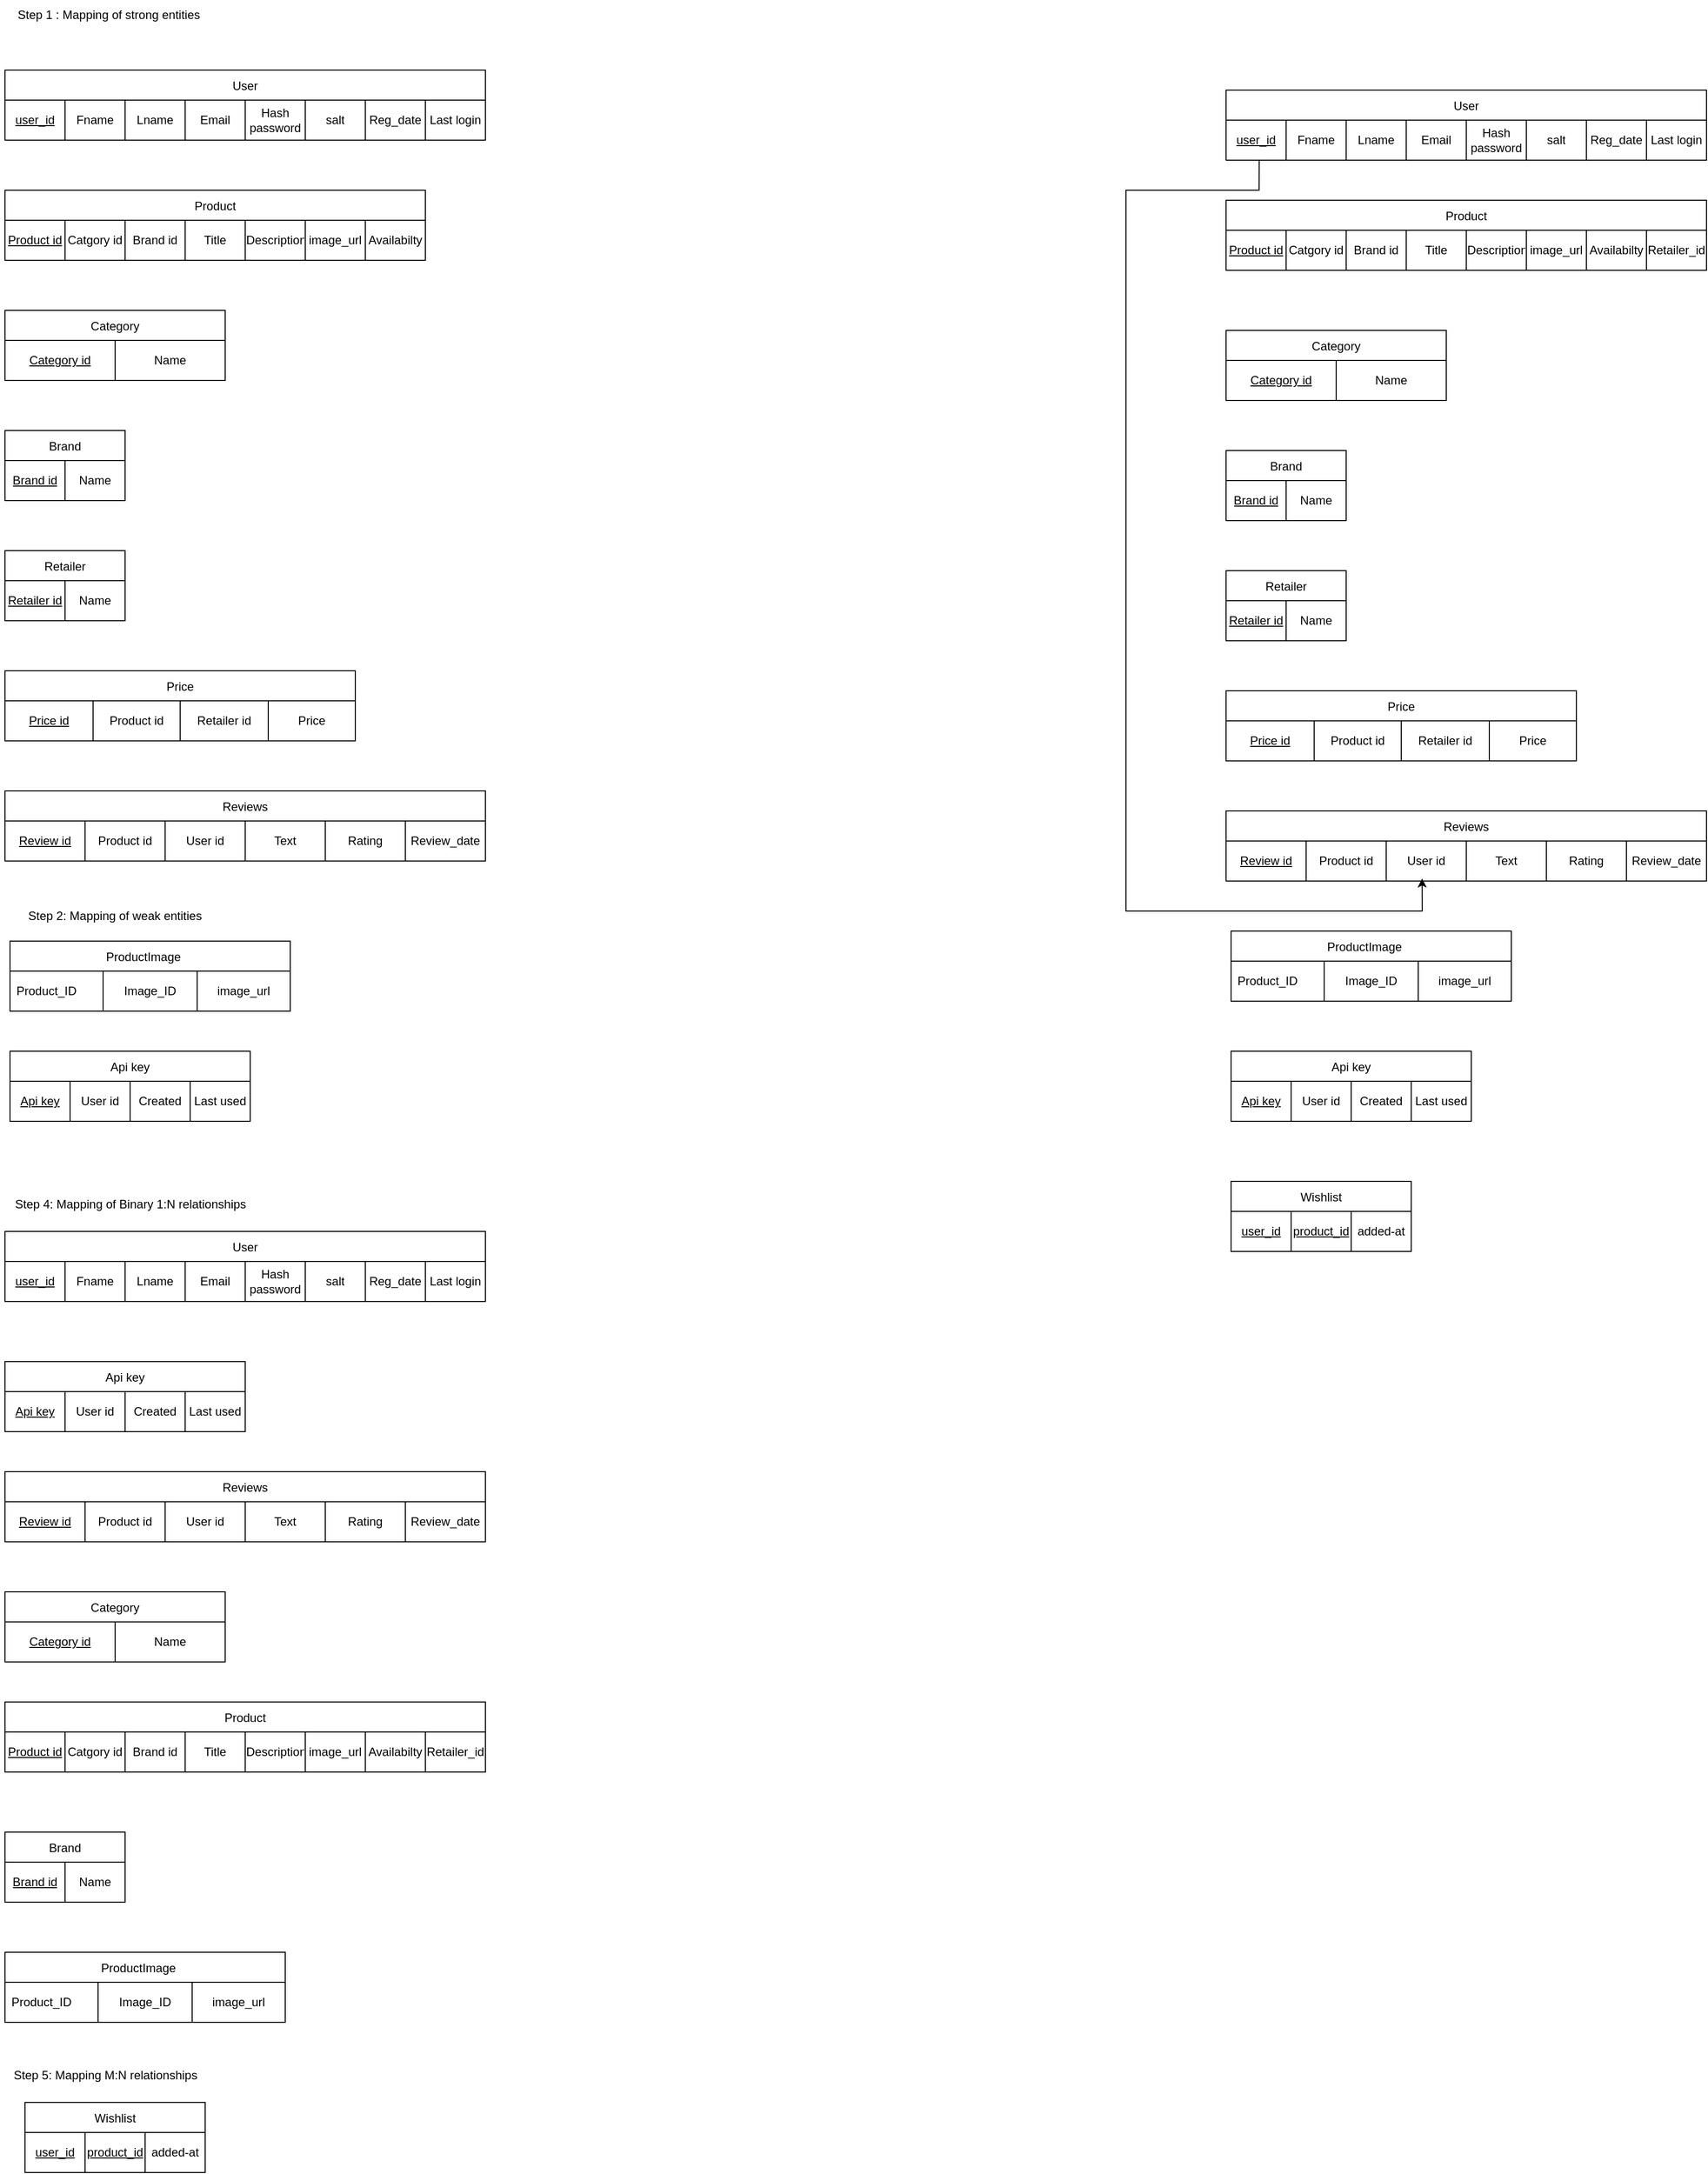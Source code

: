 <mxfile version="26.2.14">
  <diagram name="Page-1" id="RE8NJFOCuirWkbbDJSzu">
    <mxGraphModel dx="1873" dy="752" grid="1" gridSize="10" guides="1" tooltips="1" connect="1" arrows="1" fold="1" page="1" pageScale="1" pageWidth="2336" pageHeight="1654" math="0" shadow="0">
      <root>
        <mxCell id="0" />
        <mxCell id="1" parent="0" />
        <mxCell id="NWggXl5GlmMir1fCupzL-8" value="User" style="shape=table;startSize=30;container=1;collapsible=0;childLayout=tableLayout;" vertex="1" parent="1">
          <mxGeometry x="40" y="80" width="480" height="70" as="geometry" />
        </mxCell>
        <mxCell id="NWggXl5GlmMir1fCupzL-9" value="" style="shape=tableRow;horizontal=0;startSize=0;swimlaneHead=0;swimlaneBody=0;strokeColor=inherit;top=0;left=0;bottom=0;right=0;collapsible=0;dropTarget=0;fillColor=none;points=[[0,0.5],[1,0.5]];portConstraint=eastwest;" vertex="1" parent="NWggXl5GlmMir1fCupzL-8">
          <mxGeometry y="30" width="480" height="40" as="geometry" />
        </mxCell>
        <mxCell id="NWggXl5GlmMir1fCupzL-10" value="&lt;u&gt;user_id&lt;/u&gt;" style="shape=partialRectangle;html=1;whiteSpace=wrap;connectable=0;strokeColor=inherit;overflow=hidden;fillColor=none;top=0;left=0;bottom=0;right=0;pointerEvents=1;" vertex="1" parent="NWggXl5GlmMir1fCupzL-9">
          <mxGeometry width="60" height="40" as="geometry">
            <mxRectangle width="60" height="40" as="alternateBounds" />
          </mxGeometry>
        </mxCell>
        <mxCell id="NWggXl5GlmMir1fCupzL-11" value="Fname" style="shape=partialRectangle;html=1;whiteSpace=wrap;connectable=0;strokeColor=inherit;overflow=hidden;fillColor=none;top=0;left=0;bottom=0;right=0;pointerEvents=1;" vertex="1" parent="NWggXl5GlmMir1fCupzL-9">
          <mxGeometry x="60" width="60" height="40" as="geometry">
            <mxRectangle width="60" height="40" as="alternateBounds" />
          </mxGeometry>
        </mxCell>
        <mxCell id="NWggXl5GlmMir1fCupzL-12" value="Lname" style="shape=partialRectangle;html=1;whiteSpace=wrap;connectable=0;strokeColor=inherit;overflow=hidden;fillColor=none;top=0;left=0;bottom=0;right=0;pointerEvents=1;" vertex="1" parent="NWggXl5GlmMir1fCupzL-9">
          <mxGeometry x="120" width="60" height="40" as="geometry">
            <mxRectangle width="60" height="40" as="alternateBounds" />
          </mxGeometry>
        </mxCell>
        <mxCell id="NWggXl5GlmMir1fCupzL-13" value="Email" style="shape=partialRectangle;html=1;whiteSpace=wrap;connectable=0;strokeColor=inherit;overflow=hidden;fillColor=none;top=0;left=0;bottom=0;right=0;pointerEvents=1;" vertex="1" parent="NWggXl5GlmMir1fCupzL-9">
          <mxGeometry x="180" width="60" height="40" as="geometry">
            <mxRectangle width="60" height="40" as="alternateBounds" />
          </mxGeometry>
        </mxCell>
        <mxCell id="NWggXl5GlmMir1fCupzL-14" value="Hash password" style="shape=partialRectangle;html=1;whiteSpace=wrap;connectable=0;strokeColor=inherit;overflow=hidden;fillColor=none;top=0;left=0;bottom=0;right=0;pointerEvents=1;" vertex="1" parent="NWggXl5GlmMir1fCupzL-9">
          <mxGeometry x="240" width="60" height="40" as="geometry">
            <mxRectangle width="60" height="40" as="alternateBounds" />
          </mxGeometry>
        </mxCell>
        <mxCell id="NWggXl5GlmMir1fCupzL-20" value="salt" style="shape=partialRectangle;html=1;whiteSpace=wrap;connectable=0;strokeColor=inherit;overflow=hidden;fillColor=none;top=0;left=0;bottom=0;right=0;pointerEvents=1;" vertex="1" parent="NWggXl5GlmMir1fCupzL-9">
          <mxGeometry x="300" width="60" height="40" as="geometry">
            <mxRectangle width="60" height="40" as="alternateBounds" />
          </mxGeometry>
        </mxCell>
        <mxCell id="NWggXl5GlmMir1fCupzL-21" value="Reg_date" style="shape=partialRectangle;html=1;whiteSpace=wrap;connectable=0;strokeColor=inherit;overflow=hidden;fillColor=none;top=0;left=0;bottom=0;right=0;pointerEvents=1;" vertex="1" parent="NWggXl5GlmMir1fCupzL-9">
          <mxGeometry x="360" width="60" height="40" as="geometry">
            <mxRectangle width="60" height="40" as="alternateBounds" />
          </mxGeometry>
        </mxCell>
        <mxCell id="NWggXl5GlmMir1fCupzL-22" value="Last login" style="shape=partialRectangle;html=1;whiteSpace=wrap;connectable=0;strokeColor=inherit;overflow=hidden;fillColor=none;top=0;left=0;bottom=0;right=0;pointerEvents=1;" vertex="1" parent="NWggXl5GlmMir1fCupzL-9">
          <mxGeometry x="420" width="60" height="40" as="geometry">
            <mxRectangle width="60" height="40" as="alternateBounds" />
          </mxGeometry>
        </mxCell>
        <mxCell id="NWggXl5GlmMir1fCupzL-18" value="Step 1 : Mapping of strong entities&amp;nbsp;" style="text;html=1;align=center;verticalAlign=middle;resizable=0;points=[];autosize=1;strokeColor=none;fillColor=none;" vertex="1" parent="1">
          <mxGeometry x="40" y="10" width="210" height="30" as="geometry" />
        </mxCell>
        <mxCell id="NWggXl5GlmMir1fCupzL-23" value="Product" style="shape=table;startSize=30;container=1;collapsible=0;childLayout=tableLayout;" vertex="1" parent="1">
          <mxGeometry x="40" y="200" width="420" height="70" as="geometry" />
        </mxCell>
        <mxCell id="NWggXl5GlmMir1fCupzL-24" value="" style="shape=tableRow;horizontal=0;startSize=0;swimlaneHead=0;swimlaneBody=0;strokeColor=inherit;top=0;left=0;bottom=0;right=0;collapsible=0;dropTarget=0;fillColor=none;points=[[0,0.5],[1,0.5]];portConstraint=eastwest;" vertex="1" parent="NWggXl5GlmMir1fCupzL-23">
          <mxGeometry y="30" width="420" height="40" as="geometry" />
        </mxCell>
        <mxCell id="NWggXl5GlmMir1fCupzL-25" value="&lt;u&gt;Product id&lt;/u&gt;" style="shape=partialRectangle;html=1;whiteSpace=wrap;connectable=0;strokeColor=inherit;overflow=hidden;fillColor=none;top=0;left=0;bottom=0;right=0;pointerEvents=1;" vertex="1" parent="NWggXl5GlmMir1fCupzL-24">
          <mxGeometry width="60" height="40" as="geometry">
            <mxRectangle width="60" height="40" as="alternateBounds" />
          </mxGeometry>
        </mxCell>
        <mxCell id="NWggXl5GlmMir1fCupzL-26" value="Catgory id" style="shape=partialRectangle;html=1;whiteSpace=wrap;connectable=0;strokeColor=inherit;overflow=hidden;fillColor=none;top=0;left=0;bottom=0;right=0;pointerEvents=1;" vertex="1" parent="NWggXl5GlmMir1fCupzL-24">
          <mxGeometry x="60" width="60" height="40" as="geometry">
            <mxRectangle width="60" height="40" as="alternateBounds" />
          </mxGeometry>
        </mxCell>
        <mxCell id="NWggXl5GlmMir1fCupzL-27" value="Brand id" style="shape=partialRectangle;html=1;whiteSpace=wrap;connectable=0;strokeColor=inherit;overflow=hidden;fillColor=none;top=0;left=0;bottom=0;right=0;pointerEvents=1;" vertex="1" parent="NWggXl5GlmMir1fCupzL-24">
          <mxGeometry x="120" width="60" height="40" as="geometry">
            <mxRectangle width="60" height="40" as="alternateBounds" />
          </mxGeometry>
        </mxCell>
        <mxCell id="NWggXl5GlmMir1fCupzL-28" value="Title" style="shape=partialRectangle;html=1;whiteSpace=wrap;connectable=0;strokeColor=inherit;overflow=hidden;fillColor=none;top=0;left=0;bottom=0;right=0;pointerEvents=1;" vertex="1" parent="NWggXl5GlmMir1fCupzL-24">
          <mxGeometry x="180" width="60" height="40" as="geometry">
            <mxRectangle width="60" height="40" as="alternateBounds" />
          </mxGeometry>
        </mxCell>
        <mxCell id="NWggXl5GlmMir1fCupzL-29" value="Description" style="shape=partialRectangle;html=1;whiteSpace=wrap;connectable=0;strokeColor=inherit;overflow=hidden;fillColor=none;top=0;left=0;bottom=0;right=0;pointerEvents=1;" vertex="1" parent="NWggXl5GlmMir1fCupzL-24">
          <mxGeometry x="240" width="60" height="40" as="geometry">
            <mxRectangle width="60" height="40" as="alternateBounds" />
          </mxGeometry>
        </mxCell>
        <mxCell id="NWggXl5GlmMir1fCupzL-30" value="image_url" style="shape=partialRectangle;html=1;whiteSpace=wrap;connectable=0;strokeColor=inherit;overflow=hidden;fillColor=none;top=0;left=0;bottom=0;right=0;pointerEvents=1;" vertex="1" parent="NWggXl5GlmMir1fCupzL-24">
          <mxGeometry x="300" width="60" height="40" as="geometry">
            <mxRectangle width="60" height="40" as="alternateBounds" />
          </mxGeometry>
        </mxCell>
        <mxCell id="NWggXl5GlmMir1fCupzL-31" value="Availabilty" style="shape=partialRectangle;html=1;whiteSpace=wrap;connectable=0;strokeColor=inherit;overflow=hidden;fillColor=none;top=0;left=0;bottom=0;right=0;pointerEvents=1;" vertex="1" parent="NWggXl5GlmMir1fCupzL-24">
          <mxGeometry x="360" width="60" height="40" as="geometry">
            <mxRectangle width="60" height="40" as="alternateBounds" />
          </mxGeometry>
        </mxCell>
        <mxCell id="NWggXl5GlmMir1fCupzL-32" value="Category" style="shape=table;startSize=30;container=1;collapsible=0;childLayout=tableLayout;" vertex="1" parent="1">
          <mxGeometry x="40" y="320" width="220" height="70" as="geometry" />
        </mxCell>
        <mxCell id="NWggXl5GlmMir1fCupzL-33" value="" style="shape=tableRow;horizontal=0;startSize=0;swimlaneHead=0;swimlaneBody=0;strokeColor=inherit;top=0;left=0;bottom=0;right=0;collapsible=0;dropTarget=0;fillColor=none;points=[[0,0.5],[1,0.5]];portConstraint=eastwest;" vertex="1" parent="NWggXl5GlmMir1fCupzL-32">
          <mxGeometry y="30" width="220" height="40" as="geometry" />
        </mxCell>
        <mxCell id="NWggXl5GlmMir1fCupzL-34" value="&lt;u&gt;Category id&lt;/u&gt;" style="shape=partialRectangle;html=1;whiteSpace=wrap;connectable=0;strokeColor=inherit;overflow=hidden;fillColor=none;top=0;left=0;bottom=0;right=0;pointerEvents=1;" vertex="1" parent="NWggXl5GlmMir1fCupzL-33">
          <mxGeometry width="110" height="40" as="geometry">
            <mxRectangle width="110" height="40" as="alternateBounds" />
          </mxGeometry>
        </mxCell>
        <mxCell id="NWggXl5GlmMir1fCupzL-35" value="Name" style="shape=partialRectangle;html=1;whiteSpace=wrap;connectable=0;strokeColor=inherit;overflow=hidden;fillColor=none;top=0;left=0;bottom=0;right=0;pointerEvents=1;" vertex="1" parent="NWggXl5GlmMir1fCupzL-33">
          <mxGeometry x="110" width="110" height="40" as="geometry">
            <mxRectangle width="110" height="40" as="alternateBounds" />
          </mxGeometry>
        </mxCell>
        <mxCell id="NWggXl5GlmMir1fCupzL-36" value="Brand" style="shape=table;startSize=30;container=1;collapsible=0;childLayout=tableLayout;" vertex="1" parent="1">
          <mxGeometry x="40" y="440" width="120" height="70" as="geometry" />
        </mxCell>
        <mxCell id="NWggXl5GlmMir1fCupzL-37" value="" style="shape=tableRow;horizontal=0;startSize=0;swimlaneHead=0;swimlaneBody=0;strokeColor=inherit;top=0;left=0;bottom=0;right=0;collapsible=0;dropTarget=0;fillColor=none;points=[[0,0.5],[1,0.5]];portConstraint=eastwest;" vertex="1" parent="NWggXl5GlmMir1fCupzL-36">
          <mxGeometry y="30" width="120" height="40" as="geometry" />
        </mxCell>
        <mxCell id="NWggXl5GlmMir1fCupzL-38" value="&lt;u&gt;Brand id&lt;/u&gt;" style="shape=partialRectangle;html=1;whiteSpace=wrap;connectable=0;strokeColor=inherit;overflow=hidden;fillColor=none;top=0;left=0;bottom=0;right=0;pointerEvents=1;" vertex="1" parent="NWggXl5GlmMir1fCupzL-37">
          <mxGeometry width="60" height="40" as="geometry">
            <mxRectangle width="60" height="40" as="alternateBounds" />
          </mxGeometry>
        </mxCell>
        <mxCell id="NWggXl5GlmMir1fCupzL-39" value="Name" style="shape=partialRectangle;html=1;whiteSpace=wrap;connectable=0;strokeColor=inherit;overflow=hidden;fillColor=none;top=0;left=0;bottom=0;right=0;pointerEvents=1;" vertex="1" parent="NWggXl5GlmMir1fCupzL-37">
          <mxGeometry x="60" width="60" height="40" as="geometry">
            <mxRectangle width="60" height="40" as="alternateBounds" />
          </mxGeometry>
        </mxCell>
        <mxCell id="NWggXl5GlmMir1fCupzL-40" value="Retailer" style="shape=table;startSize=30;container=1;collapsible=0;childLayout=tableLayout;" vertex="1" parent="1">
          <mxGeometry x="40" y="560" width="120" height="70" as="geometry" />
        </mxCell>
        <mxCell id="NWggXl5GlmMir1fCupzL-41" value="" style="shape=tableRow;horizontal=0;startSize=0;swimlaneHead=0;swimlaneBody=0;strokeColor=inherit;top=0;left=0;bottom=0;right=0;collapsible=0;dropTarget=0;fillColor=none;points=[[0,0.5],[1,0.5]];portConstraint=eastwest;" vertex="1" parent="NWggXl5GlmMir1fCupzL-40">
          <mxGeometry y="30" width="120" height="40" as="geometry" />
        </mxCell>
        <mxCell id="NWggXl5GlmMir1fCupzL-42" value="&lt;u&gt;Retailer id&lt;/u&gt;" style="shape=partialRectangle;html=1;whiteSpace=wrap;connectable=0;strokeColor=inherit;overflow=hidden;fillColor=none;top=0;left=0;bottom=0;right=0;pointerEvents=1;" vertex="1" parent="NWggXl5GlmMir1fCupzL-41">
          <mxGeometry width="60" height="40" as="geometry">
            <mxRectangle width="60" height="40" as="alternateBounds" />
          </mxGeometry>
        </mxCell>
        <mxCell id="NWggXl5GlmMir1fCupzL-43" value="Name" style="shape=partialRectangle;html=1;whiteSpace=wrap;connectable=0;strokeColor=inherit;overflow=hidden;fillColor=none;top=0;left=0;bottom=0;right=0;pointerEvents=1;" vertex="1" parent="NWggXl5GlmMir1fCupzL-41">
          <mxGeometry x="60" width="60" height="40" as="geometry">
            <mxRectangle width="60" height="40" as="alternateBounds" />
          </mxGeometry>
        </mxCell>
        <mxCell id="NWggXl5GlmMir1fCupzL-44" value="Price" style="shape=table;startSize=30;container=1;collapsible=0;childLayout=tableLayout;" vertex="1" parent="1">
          <mxGeometry x="40" y="680" width="350" height="70" as="geometry" />
        </mxCell>
        <mxCell id="NWggXl5GlmMir1fCupzL-45" value="" style="shape=tableRow;horizontal=0;startSize=0;swimlaneHead=0;swimlaneBody=0;strokeColor=inherit;top=0;left=0;bottom=0;right=0;collapsible=0;dropTarget=0;fillColor=none;points=[[0,0.5],[1,0.5]];portConstraint=eastwest;" vertex="1" parent="NWggXl5GlmMir1fCupzL-44">
          <mxGeometry y="30" width="350" height="40" as="geometry" />
        </mxCell>
        <mxCell id="NWggXl5GlmMir1fCupzL-46" value="&lt;u&gt;Price id&lt;/u&gt;" style="shape=partialRectangle;html=1;whiteSpace=wrap;connectable=0;strokeColor=inherit;overflow=hidden;fillColor=none;top=0;left=0;bottom=0;right=0;pointerEvents=1;" vertex="1" parent="NWggXl5GlmMir1fCupzL-45">
          <mxGeometry width="88" height="40" as="geometry">
            <mxRectangle width="88" height="40" as="alternateBounds" />
          </mxGeometry>
        </mxCell>
        <mxCell id="NWggXl5GlmMir1fCupzL-47" value="Product id" style="shape=partialRectangle;html=1;whiteSpace=wrap;connectable=0;strokeColor=inherit;overflow=hidden;fillColor=none;top=0;left=0;bottom=0;right=0;pointerEvents=1;" vertex="1" parent="NWggXl5GlmMir1fCupzL-45">
          <mxGeometry x="88" width="87" height="40" as="geometry">
            <mxRectangle width="87" height="40" as="alternateBounds" />
          </mxGeometry>
        </mxCell>
        <mxCell id="NWggXl5GlmMir1fCupzL-48" value="Retailer id" style="shape=partialRectangle;html=1;whiteSpace=wrap;connectable=0;strokeColor=inherit;overflow=hidden;fillColor=none;top=0;left=0;bottom=0;right=0;pointerEvents=1;" vertex="1" parent="NWggXl5GlmMir1fCupzL-45">
          <mxGeometry x="175" width="88" height="40" as="geometry">
            <mxRectangle width="88" height="40" as="alternateBounds" />
          </mxGeometry>
        </mxCell>
        <mxCell id="NWggXl5GlmMir1fCupzL-49" value="Price" style="shape=partialRectangle;html=1;whiteSpace=wrap;connectable=0;strokeColor=inherit;overflow=hidden;fillColor=none;top=0;left=0;bottom=0;right=0;pointerEvents=1;" vertex="1" parent="NWggXl5GlmMir1fCupzL-45">
          <mxGeometry x="263" width="87" height="40" as="geometry">
            <mxRectangle width="87" height="40" as="alternateBounds" />
          </mxGeometry>
        </mxCell>
        <mxCell id="NWggXl5GlmMir1fCupzL-50" value="Reviews" style="shape=table;startSize=30;container=1;collapsible=0;childLayout=tableLayout;" vertex="1" parent="1">
          <mxGeometry x="40" y="800" width="480" height="70" as="geometry" />
        </mxCell>
        <mxCell id="NWggXl5GlmMir1fCupzL-51" value="" style="shape=tableRow;horizontal=0;startSize=0;swimlaneHead=0;swimlaneBody=0;strokeColor=inherit;top=0;left=0;bottom=0;right=0;collapsible=0;dropTarget=0;fillColor=none;points=[[0,0.5],[1,0.5]];portConstraint=eastwest;" vertex="1" parent="NWggXl5GlmMir1fCupzL-50">
          <mxGeometry y="30" width="480" height="40" as="geometry" />
        </mxCell>
        <mxCell id="NWggXl5GlmMir1fCupzL-52" value="&lt;u&gt;Review id&lt;/u&gt;" style="shape=partialRectangle;html=1;whiteSpace=wrap;connectable=0;strokeColor=inherit;overflow=hidden;fillColor=none;top=0;left=0;bottom=0;right=0;pointerEvents=1;" vertex="1" parent="NWggXl5GlmMir1fCupzL-51">
          <mxGeometry width="80" height="40" as="geometry">
            <mxRectangle width="80" height="40" as="alternateBounds" />
          </mxGeometry>
        </mxCell>
        <mxCell id="NWggXl5GlmMir1fCupzL-53" value="Product id" style="shape=partialRectangle;html=1;whiteSpace=wrap;connectable=0;strokeColor=inherit;overflow=hidden;fillColor=none;top=0;left=0;bottom=0;right=0;pointerEvents=1;" vertex="1" parent="NWggXl5GlmMir1fCupzL-51">
          <mxGeometry x="80" width="80" height="40" as="geometry">
            <mxRectangle width="80" height="40" as="alternateBounds" />
          </mxGeometry>
        </mxCell>
        <mxCell id="NWggXl5GlmMir1fCupzL-54" value="User id" style="shape=partialRectangle;html=1;whiteSpace=wrap;connectable=0;strokeColor=inherit;overflow=hidden;fillColor=none;top=0;left=0;bottom=0;right=0;pointerEvents=1;" vertex="1" parent="NWggXl5GlmMir1fCupzL-51">
          <mxGeometry x="160" width="80" height="40" as="geometry">
            <mxRectangle width="80" height="40" as="alternateBounds" />
          </mxGeometry>
        </mxCell>
        <mxCell id="NWggXl5GlmMir1fCupzL-55" value="Text" style="shape=partialRectangle;html=1;whiteSpace=wrap;connectable=0;strokeColor=inherit;overflow=hidden;fillColor=none;top=0;left=0;bottom=0;right=0;pointerEvents=1;" vertex="1" parent="NWggXl5GlmMir1fCupzL-51">
          <mxGeometry x="240" width="80" height="40" as="geometry">
            <mxRectangle width="80" height="40" as="alternateBounds" />
          </mxGeometry>
        </mxCell>
        <mxCell id="NWggXl5GlmMir1fCupzL-56" value="Rating" style="shape=partialRectangle;html=1;whiteSpace=wrap;connectable=0;strokeColor=inherit;overflow=hidden;fillColor=none;top=0;left=0;bottom=0;right=0;pointerEvents=1;" vertex="1" parent="NWggXl5GlmMir1fCupzL-51">
          <mxGeometry x="320" width="80" height="40" as="geometry">
            <mxRectangle width="80" height="40" as="alternateBounds" />
          </mxGeometry>
        </mxCell>
        <mxCell id="NWggXl5GlmMir1fCupzL-57" value="Review_date" style="shape=partialRectangle;html=1;whiteSpace=wrap;connectable=0;strokeColor=inherit;overflow=hidden;fillColor=none;top=0;left=0;bottom=0;right=0;pointerEvents=1;" vertex="1" parent="NWggXl5GlmMir1fCupzL-51">
          <mxGeometry x="400" width="80" height="40" as="geometry">
            <mxRectangle width="80" height="40" as="alternateBounds" />
          </mxGeometry>
        </mxCell>
        <mxCell id="NWggXl5GlmMir1fCupzL-58" value="Step 2: Mapping of weak entities" style="text;html=1;align=center;verticalAlign=middle;whiteSpace=wrap;rounded=0;" vertex="1" parent="1">
          <mxGeometry x="40" y="910" width="220" height="30" as="geometry" />
        </mxCell>
        <mxCell id="NWggXl5GlmMir1fCupzL-59" value="Api key" style="shape=table;startSize=30;container=1;collapsible=0;childLayout=tableLayout;" vertex="1" parent="1">
          <mxGeometry x="45" y="1060" width="240" height="70" as="geometry" />
        </mxCell>
        <mxCell id="NWggXl5GlmMir1fCupzL-60" value="" style="shape=tableRow;horizontal=0;startSize=0;swimlaneHead=0;swimlaneBody=0;strokeColor=inherit;top=0;left=0;bottom=0;right=0;collapsible=0;dropTarget=0;fillColor=none;points=[[0,0.5],[1,0.5]];portConstraint=eastwest;" vertex="1" parent="NWggXl5GlmMir1fCupzL-59">
          <mxGeometry y="30" width="240" height="40" as="geometry" />
        </mxCell>
        <mxCell id="NWggXl5GlmMir1fCupzL-61" value="&lt;u&gt;Api key&lt;/u&gt;" style="shape=partialRectangle;html=1;whiteSpace=wrap;connectable=0;strokeColor=inherit;overflow=hidden;fillColor=none;top=0;left=0;bottom=0;right=0;pointerEvents=1;" vertex="1" parent="NWggXl5GlmMir1fCupzL-60">
          <mxGeometry width="60" height="40" as="geometry">
            <mxRectangle width="60" height="40" as="alternateBounds" />
          </mxGeometry>
        </mxCell>
        <mxCell id="NWggXl5GlmMir1fCupzL-62" value="User id" style="shape=partialRectangle;html=1;whiteSpace=wrap;connectable=0;strokeColor=inherit;overflow=hidden;fillColor=none;top=0;left=0;bottom=0;right=0;pointerEvents=1;" vertex="1" parent="NWggXl5GlmMir1fCupzL-60">
          <mxGeometry x="60" width="60" height="40" as="geometry">
            <mxRectangle width="60" height="40" as="alternateBounds" />
          </mxGeometry>
        </mxCell>
        <mxCell id="NWggXl5GlmMir1fCupzL-63" value="Created" style="shape=partialRectangle;html=1;whiteSpace=wrap;connectable=0;strokeColor=inherit;overflow=hidden;fillColor=none;top=0;left=0;bottom=0;right=0;pointerEvents=1;" vertex="1" parent="NWggXl5GlmMir1fCupzL-60">
          <mxGeometry x="120" width="60" height="40" as="geometry">
            <mxRectangle width="60" height="40" as="alternateBounds" />
          </mxGeometry>
        </mxCell>
        <mxCell id="NWggXl5GlmMir1fCupzL-64" value="Last used" style="shape=partialRectangle;html=1;whiteSpace=wrap;connectable=0;strokeColor=inherit;overflow=hidden;fillColor=none;top=0;left=0;bottom=0;right=0;pointerEvents=1;" vertex="1" parent="NWggXl5GlmMir1fCupzL-60">
          <mxGeometry x="180" width="60" height="40" as="geometry">
            <mxRectangle width="60" height="40" as="alternateBounds" />
          </mxGeometry>
        </mxCell>
        <mxCell id="NWggXl5GlmMir1fCupzL-71" value="ProductImage    " style="shape=table;startSize=30;container=1;collapsible=0;childLayout=tableLayout;" vertex="1" parent="1">
          <mxGeometry x="45" y="950" width="280" height="70" as="geometry" />
        </mxCell>
        <mxCell id="NWggXl5GlmMir1fCupzL-72" value="" style="shape=tableRow;horizontal=0;startSize=0;swimlaneHead=0;swimlaneBody=0;strokeColor=inherit;top=0;left=0;bottom=0;right=0;collapsible=0;dropTarget=0;fillColor=none;points=[[0,0.5],[1,0.5]];portConstraint=eastwest;" vertex="1" parent="NWggXl5GlmMir1fCupzL-71">
          <mxGeometry y="30" width="280" height="40" as="geometry" />
        </mxCell>
        <mxCell id="NWggXl5GlmMir1fCupzL-73" value="Product_ID&lt;span style=&quot;white-space: pre;&quot;&gt;&#x9;&lt;/span&gt;" style="shape=partialRectangle;html=1;whiteSpace=wrap;connectable=0;strokeColor=inherit;overflow=hidden;fillColor=none;top=0;left=0;bottom=0;right=0;pointerEvents=1;" vertex="1" parent="NWggXl5GlmMir1fCupzL-72">
          <mxGeometry width="93" height="40" as="geometry">
            <mxRectangle width="93" height="40" as="alternateBounds" />
          </mxGeometry>
        </mxCell>
        <mxCell id="NWggXl5GlmMir1fCupzL-74" value="Image_ID" style="shape=partialRectangle;html=1;whiteSpace=wrap;connectable=0;strokeColor=inherit;overflow=hidden;fillColor=none;top=0;left=0;bottom=0;right=0;pointerEvents=1;" vertex="1" parent="NWggXl5GlmMir1fCupzL-72">
          <mxGeometry x="93" width="94" height="40" as="geometry">
            <mxRectangle width="94" height="40" as="alternateBounds" />
          </mxGeometry>
        </mxCell>
        <mxCell id="NWggXl5GlmMir1fCupzL-75" value="image_url" style="shape=partialRectangle;html=1;whiteSpace=wrap;connectable=0;strokeColor=inherit;overflow=hidden;fillColor=none;top=0;left=0;bottom=0;right=0;pointerEvents=1;" vertex="1" parent="NWggXl5GlmMir1fCupzL-72">
          <mxGeometry x="187" width="93" height="40" as="geometry">
            <mxRectangle width="93" height="40" as="alternateBounds" />
          </mxGeometry>
        </mxCell>
        <mxCell id="NWggXl5GlmMir1fCupzL-76" value="Step 4: Mapping of Binary 1:N relationships" style="text;html=1;align=center;verticalAlign=middle;resizable=0;points=[];autosize=1;strokeColor=none;fillColor=none;" vertex="1" parent="1">
          <mxGeometry x="40" y="1198" width="250" height="30" as="geometry" />
        </mxCell>
        <mxCell id="NWggXl5GlmMir1fCupzL-77" value="User" style="shape=table;startSize=30;container=1;collapsible=0;childLayout=tableLayout;" vertex="1" parent="1">
          <mxGeometry x="40" y="1240" width="480" height="70" as="geometry" />
        </mxCell>
        <mxCell id="NWggXl5GlmMir1fCupzL-78" value="" style="shape=tableRow;horizontal=0;startSize=0;swimlaneHead=0;swimlaneBody=0;strokeColor=inherit;top=0;left=0;bottom=0;right=0;collapsible=0;dropTarget=0;fillColor=none;points=[[0,0.5],[1,0.5]];portConstraint=eastwest;" vertex="1" parent="NWggXl5GlmMir1fCupzL-77">
          <mxGeometry y="30" width="480" height="40" as="geometry" />
        </mxCell>
        <mxCell id="NWggXl5GlmMir1fCupzL-79" value="&lt;u&gt;user_id&lt;/u&gt;" style="shape=partialRectangle;html=1;whiteSpace=wrap;connectable=0;strokeColor=inherit;overflow=hidden;fillColor=none;top=0;left=0;bottom=0;right=0;pointerEvents=1;" vertex="1" parent="NWggXl5GlmMir1fCupzL-78">
          <mxGeometry width="60" height="40" as="geometry">
            <mxRectangle width="60" height="40" as="alternateBounds" />
          </mxGeometry>
        </mxCell>
        <mxCell id="NWggXl5GlmMir1fCupzL-80" value="Fname" style="shape=partialRectangle;html=1;whiteSpace=wrap;connectable=0;strokeColor=inherit;overflow=hidden;fillColor=none;top=0;left=0;bottom=0;right=0;pointerEvents=1;" vertex="1" parent="NWggXl5GlmMir1fCupzL-78">
          <mxGeometry x="60" width="60" height="40" as="geometry">
            <mxRectangle width="60" height="40" as="alternateBounds" />
          </mxGeometry>
        </mxCell>
        <mxCell id="NWggXl5GlmMir1fCupzL-81" value="Lname" style="shape=partialRectangle;html=1;whiteSpace=wrap;connectable=0;strokeColor=inherit;overflow=hidden;fillColor=none;top=0;left=0;bottom=0;right=0;pointerEvents=1;" vertex="1" parent="NWggXl5GlmMir1fCupzL-78">
          <mxGeometry x="120" width="60" height="40" as="geometry">
            <mxRectangle width="60" height="40" as="alternateBounds" />
          </mxGeometry>
        </mxCell>
        <mxCell id="NWggXl5GlmMir1fCupzL-82" value="Email" style="shape=partialRectangle;html=1;whiteSpace=wrap;connectable=0;strokeColor=inherit;overflow=hidden;fillColor=none;top=0;left=0;bottom=0;right=0;pointerEvents=1;" vertex="1" parent="NWggXl5GlmMir1fCupzL-78">
          <mxGeometry x="180" width="60" height="40" as="geometry">
            <mxRectangle width="60" height="40" as="alternateBounds" />
          </mxGeometry>
        </mxCell>
        <mxCell id="NWggXl5GlmMir1fCupzL-83" value="Hash password" style="shape=partialRectangle;html=1;whiteSpace=wrap;connectable=0;strokeColor=inherit;overflow=hidden;fillColor=none;top=0;left=0;bottom=0;right=0;pointerEvents=1;" vertex="1" parent="NWggXl5GlmMir1fCupzL-78">
          <mxGeometry x="240" width="60" height="40" as="geometry">
            <mxRectangle width="60" height="40" as="alternateBounds" />
          </mxGeometry>
        </mxCell>
        <mxCell id="NWggXl5GlmMir1fCupzL-84" value="salt" style="shape=partialRectangle;html=1;whiteSpace=wrap;connectable=0;strokeColor=inherit;overflow=hidden;fillColor=none;top=0;left=0;bottom=0;right=0;pointerEvents=1;" vertex="1" parent="NWggXl5GlmMir1fCupzL-78">
          <mxGeometry x="300" width="60" height="40" as="geometry">
            <mxRectangle width="60" height="40" as="alternateBounds" />
          </mxGeometry>
        </mxCell>
        <mxCell id="NWggXl5GlmMir1fCupzL-85" value="Reg_date" style="shape=partialRectangle;html=1;whiteSpace=wrap;connectable=0;strokeColor=inherit;overflow=hidden;fillColor=none;top=0;left=0;bottom=0;right=0;pointerEvents=1;" vertex="1" parent="NWggXl5GlmMir1fCupzL-78">
          <mxGeometry x="360" width="60" height="40" as="geometry">
            <mxRectangle width="60" height="40" as="alternateBounds" />
          </mxGeometry>
        </mxCell>
        <mxCell id="NWggXl5GlmMir1fCupzL-86" value="Last login" style="shape=partialRectangle;html=1;whiteSpace=wrap;connectable=0;strokeColor=inherit;overflow=hidden;fillColor=none;top=0;left=0;bottom=0;right=0;pointerEvents=1;" vertex="1" parent="NWggXl5GlmMir1fCupzL-78">
          <mxGeometry x="420" width="60" height="40" as="geometry">
            <mxRectangle width="60" height="40" as="alternateBounds" />
          </mxGeometry>
        </mxCell>
        <mxCell id="NWggXl5GlmMir1fCupzL-87" value="Api key" style="shape=table;startSize=30;container=1;collapsible=0;childLayout=tableLayout;" vertex="1" parent="1">
          <mxGeometry x="40" y="1370" width="240" height="70" as="geometry" />
        </mxCell>
        <mxCell id="NWggXl5GlmMir1fCupzL-88" value="" style="shape=tableRow;horizontal=0;startSize=0;swimlaneHead=0;swimlaneBody=0;strokeColor=inherit;top=0;left=0;bottom=0;right=0;collapsible=0;dropTarget=0;fillColor=none;points=[[0,0.5],[1,0.5]];portConstraint=eastwest;" vertex="1" parent="NWggXl5GlmMir1fCupzL-87">
          <mxGeometry y="30" width="240" height="40" as="geometry" />
        </mxCell>
        <mxCell id="NWggXl5GlmMir1fCupzL-89" value="&lt;u&gt;Api key&lt;/u&gt;" style="shape=partialRectangle;html=1;whiteSpace=wrap;connectable=0;strokeColor=inherit;overflow=hidden;fillColor=none;top=0;left=0;bottom=0;right=0;pointerEvents=1;" vertex="1" parent="NWggXl5GlmMir1fCupzL-88">
          <mxGeometry width="60" height="40" as="geometry">
            <mxRectangle width="60" height="40" as="alternateBounds" />
          </mxGeometry>
        </mxCell>
        <mxCell id="NWggXl5GlmMir1fCupzL-90" value="User id" style="shape=partialRectangle;html=1;whiteSpace=wrap;connectable=0;strokeColor=inherit;overflow=hidden;fillColor=none;top=0;left=0;bottom=0;right=0;pointerEvents=1;" vertex="1" parent="NWggXl5GlmMir1fCupzL-88">
          <mxGeometry x="60" width="60" height="40" as="geometry">
            <mxRectangle width="60" height="40" as="alternateBounds" />
          </mxGeometry>
        </mxCell>
        <mxCell id="NWggXl5GlmMir1fCupzL-91" value="Created" style="shape=partialRectangle;html=1;whiteSpace=wrap;connectable=0;strokeColor=inherit;overflow=hidden;fillColor=none;top=0;left=0;bottom=0;right=0;pointerEvents=1;" vertex="1" parent="NWggXl5GlmMir1fCupzL-88">
          <mxGeometry x="120" width="60" height="40" as="geometry">
            <mxRectangle width="60" height="40" as="alternateBounds" />
          </mxGeometry>
        </mxCell>
        <mxCell id="NWggXl5GlmMir1fCupzL-92" value="Last used" style="shape=partialRectangle;html=1;whiteSpace=wrap;connectable=0;strokeColor=inherit;overflow=hidden;fillColor=none;top=0;left=0;bottom=0;right=0;pointerEvents=1;" vertex="1" parent="NWggXl5GlmMir1fCupzL-88">
          <mxGeometry x="180" width="60" height="40" as="geometry">
            <mxRectangle width="60" height="40" as="alternateBounds" />
          </mxGeometry>
        </mxCell>
        <mxCell id="NWggXl5GlmMir1fCupzL-93" value="Reviews" style="shape=table;startSize=30;container=1;collapsible=0;childLayout=tableLayout;" vertex="1" parent="1">
          <mxGeometry x="40" y="1480" width="480" height="70" as="geometry" />
        </mxCell>
        <mxCell id="NWggXl5GlmMir1fCupzL-94" value="" style="shape=tableRow;horizontal=0;startSize=0;swimlaneHead=0;swimlaneBody=0;strokeColor=inherit;top=0;left=0;bottom=0;right=0;collapsible=0;dropTarget=0;fillColor=none;points=[[0,0.5],[1,0.5]];portConstraint=eastwest;" vertex="1" parent="NWggXl5GlmMir1fCupzL-93">
          <mxGeometry y="30" width="480" height="40" as="geometry" />
        </mxCell>
        <mxCell id="NWggXl5GlmMir1fCupzL-95" value="&lt;u&gt;Review id&lt;/u&gt;" style="shape=partialRectangle;html=1;whiteSpace=wrap;connectable=0;strokeColor=inherit;overflow=hidden;fillColor=none;top=0;left=0;bottom=0;right=0;pointerEvents=1;" vertex="1" parent="NWggXl5GlmMir1fCupzL-94">
          <mxGeometry width="80" height="40" as="geometry">
            <mxRectangle width="80" height="40" as="alternateBounds" />
          </mxGeometry>
        </mxCell>
        <mxCell id="NWggXl5GlmMir1fCupzL-96" value="Product id" style="shape=partialRectangle;html=1;whiteSpace=wrap;connectable=0;strokeColor=inherit;overflow=hidden;fillColor=none;top=0;left=0;bottom=0;right=0;pointerEvents=1;" vertex="1" parent="NWggXl5GlmMir1fCupzL-94">
          <mxGeometry x="80" width="80" height="40" as="geometry">
            <mxRectangle width="80" height="40" as="alternateBounds" />
          </mxGeometry>
        </mxCell>
        <mxCell id="NWggXl5GlmMir1fCupzL-97" value="User id" style="shape=partialRectangle;html=1;whiteSpace=wrap;connectable=0;strokeColor=inherit;overflow=hidden;fillColor=none;top=0;left=0;bottom=0;right=0;pointerEvents=1;" vertex="1" parent="NWggXl5GlmMir1fCupzL-94">
          <mxGeometry x="160" width="80" height="40" as="geometry">
            <mxRectangle width="80" height="40" as="alternateBounds" />
          </mxGeometry>
        </mxCell>
        <mxCell id="NWggXl5GlmMir1fCupzL-98" value="Text" style="shape=partialRectangle;html=1;whiteSpace=wrap;connectable=0;strokeColor=inherit;overflow=hidden;fillColor=none;top=0;left=0;bottom=0;right=0;pointerEvents=1;" vertex="1" parent="NWggXl5GlmMir1fCupzL-94">
          <mxGeometry x="240" width="80" height="40" as="geometry">
            <mxRectangle width="80" height="40" as="alternateBounds" />
          </mxGeometry>
        </mxCell>
        <mxCell id="NWggXl5GlmMir1fCupzL-99" value="Rating" style="shape=partialRectangle;html=1;whiteSpace=wrap;connectable=0;strokeColor=inherit;overflow=hidden;fillColor=none;top=0;left=0;bottom=0;right=0;pointerEvents=1;" vertex="1" parent="NWggXl5GlmMir1fCupzL-94">
          <mxGeometry x="320" width="80" height="40" as="geometry">
            <mxRectangle width="80" height="40" as="alternateBounds" />
          </mxGeometry>
        </mxCell>
        <mxCell id="NWggXl5GlmMir1fCupzL-100" value="Review_date" style="shape=partialRectangle;html=1;whiteSpace=wrap;connectable=0;strokeColor=inherit;overflow=hidden;fillColor=none;top=0;left=0;bottom=0;right=0;pointerEvents=1;" vertex="1" parent="NWggXl5GlmMir1fCupzL-94">
          <mxGeometry x="400" width="80" height="40" as="geometry">
            <mxRectangle width="80" height="40" as="alternateBounds" />
          </mxGeometry>
        </mxCell>
        <mxCell id="NWggXl5GlmMir1fCupzL-101" value="Category" style="shape=table;startSize=30;container=1;collapsible=0;childLayout=tableLayout;" vertex="1" parent="1">
          <mxGeometry x="40" y="1600" width="220" height="70" as="geometry" />
        </mxCell>
        <mxCell id="NWggXl5GlmMir1fCupzL-102" value="" style="shape=tableRow;horizontal=0;startSize=0;swimlaneHead=0;swimlaneBody=0;strokeColor=inherit;top=0;left=0;bottom=0;right=0;collapsible=0;dropTarget=0;fillColor=none;points=[[0,0.5],[1,0.5]];portConstraint=eastwest;" vertex="1" parent="NWggXl5GlmMir1fCupzL-101">
          <mxGeometry y="30" width="220" height="40" as="geometry" />
        </mxCell>
        <mxCell id="NWggXl5GlmMir1fCupzL-103" value="&lt;u&gt;Category id&lt;/u&gt;" style="shape=partialRectangle;html=1;whiteSpace=wrap;connectable=0;strokeColor=inherit;overflow=hidden;fillColor=none;top=0;left=0;bottom=0;right=0;pointerEvents=1;" vertex="1" parent="NWggXl5GlmMir1fCupzL-102">
          <mxGeometry width="110" height="40" as="geometry">
            <mxRectangle width="110" height="40" as="alternateBounds" />
          </mxGeometry>
        </mxCell>
        <mxCell id="NWggXl5GlmMir1fCupzL-104" value="Name" style="shape=partialRectangle;html=1;whiteSpace=wrap;connectable=0;strokeColor=inherit;overflow=hidden;fillColor=none;top=0;left=0;bottom=0;right=0;pointerEvents=1;" vertex="1" parent="NWggXl5GlmMir1fCupzL-102">
          <mxGeometry x="110" width="110" height="40" as="geometry">
            <mxRectangle width="110" height="40" as="alternateBounds" />
          </mxGeometry>
        </mxCell>
        <mxCell id="NWggXl5GlmMir1fCupzL-105" value="Product" style="shape=table;startSize=30;container=1;collapsible=0;childLayout=tableLayout;" vertex="1" parent="1">
          <mxGeometry x="40" y="1710" width="480" height="70" as="geometry" />
        </mxCell>
        <mxCell id="NWggXl5GlmMir1fCupzL-106" value="" style="shape=tableRow;horizontal=0;startSize=0;swimlaneHead=0;swimlaneBody=0;strokeColor=inherit;top=0;left=0;bottom=0;right=0;collapsible=0;dropTarget=0;fillColor=none;points=[[0,0.5],[1,0.5]];portConstraint=eastwest;" vertex="1" parent="NWggXl5GlmMir1fCupzL-105">
          <mxGeometry y="30" width="480" height="40" as="geometry" />
        </mxCell>
        <mxCell id="NWggXl5GlmMir1fCupzL-107" value="&lt;u&gt;Product id&lt;/u&gt;" style="shape=partialRectangle;html=1;whiteSpace=wrap;connectable=0;strokeColor=inherit;overflow=hidden;fillColor=none;top=0;left=0;bottom=0;right=0;pointerEvents=1;" vertex="1" parent="NWggXl5GlmMir1fCupzL-106">
          <mxGeometry width="60" height="40" as="geometry">
            <mxRectangle width="60" height="40" as="alternateBounds" />
          </mxGeometry>
        </mxCell>
        <mxCell id="NWggXl5GlmMir1fCupzL-108" value="Catgory id" style="shape=partialRectangle;html=1;whiteSpace=wrap;connectable=0;strokeColor=inherit;overflow=hidden;fillColor=none;top=0;left=0;bottom=0;right=0;pointerEvents=1;" vertex="1" parent="NWggXl5GlmMir1fCupzL-106">
          <mxGeometry x="60" width="60" height="40" as="geometry">
            <mxRectangle width="60" height="40" as="alternateBounds" />
          </mxGeometry>
        </mxCell>
        <mxCell id="NWggXl5GlmMir1fCupzL-109" value="Brand id" style="shape=partialRectangle;html=1;whiteSpace=wrap;connectable=0;strokeColor=inherit;overflow=hidden;fillColor=none;top=0;left=0;bottom=0;right=0;pointerEvents=1;" vertex="1" parent="NWggXl5GlmMir1fCupzL-106">
          <mxGeometry x="120" width="60" height="40" as="geometry">
            <mxRectangle width="60" height="40" as="alternateBounds" />
          </mxGeometry>
        </mxCell>
        <mxCell id="NWggXl5GlmMir1fCupzL-110" value="Title" style="shape=partialRectangle;html=1;whiteSpace=wrap;connectable=0;strokeColor=inherit;overflow=hidden;fillColor=none;top=0;left=0;bottom=0;right=0;pointerEvents=1;" vertex="1" parent="NWggXl5GlmMir1fCupzL-106">
          <mxGeometry x="180" width="60" height="40" as="geometry">
            <mxRectangle width="60" height="40" as="alternateBounds" />
          </mxGeometry>
        </mxCell>
        <mxCell id="NWggXl5GlmMir1fCupzL-111" value="Description" style="shape=partialRectangle;html=1;whiteSpace=wrap;connectable=0;strokeColor=inherit;overflow=hidden;fillColor=none;top=0;left=0;bottom=0;right=0;pointerEvents=1;" vertex="1" parent="NWggXl5GlmMir1fCupzL-106">
          <mxGeometry x="240" width="60" height="40" as="geometry">
            <mxRectangle width="60" height="40" as="alternateBounds" />
          </mxGeometry>
        </mxCell>
        <mxCell id="NWggXl5GlmMir1fCupzL-112" value="image_url" style="shape=partialRectangle;html=1;whiteSpace=wrap;connectable=0;strokeColor=inherit;overflow=hidden;fillColor=none;top=0;left=0;bottom=0;right=0;pointerEvents=1;" vertex="1" parent="NWggXl5GlmMir1fCupzL-106">
          <mxGeometry x="300" width="60" height="40" as="geometry">
            <mxRectangle width="60" height="40" as="alternateBounds" />
          </mxGeometry>
        </mxCell>
        <mxCell id="NWggXl5GlmMir1fCupzL-113" value="Availabilty" style="shape=partialRectangle;html=1;whiteSpace=wrap;connectable=0;strokeColor=inherit;overflow=hidden;fillColor=none;top=0;left=0;bottom=0;right=0;pointerEvents=1;" vertex="1" parent="NWggXl5GlmMir1fCupzL-106">
          <mxGeometry x="360" width="60" height="40" as="geometry">
            <mxRectangle width="60" height="40" as="alternateBounds" />
          </mxGeometry>
        </mxCell>
        <mxCell id="NWggXl5GlmMir1fCupzL-123" value="Retailer_id" style="shape=partialRectangle;html=1;whiteSpace=wrap;connectable=0;strokeColor=inherit;overflow=hidden;fillColor=none;top=0;left=0;bottom=0;right=0;pointerEvents=1;" vertex="1" parent="NWggXl5GlmMir1fCupzL-106">
          <mxGeometry x="420" width="60" height="40" as="geometry">
            <mxRectangle width="60" height="40" as="alternateBounds" />
          </mxGeometry>
        </mxCell>
        <mxCell id="NWggXl5GlmMir1fCupzL-114" value="Brand" style="shape=table;startSize=30;container=1;collapsible=0;childLayout=tableLayout;" vertex="1" parent="1">
          <mxGeometry x="40" y="1840" width="120" height="70" as="geometry" />
        </mxCell>
        <mxCell id="NWggXl5GlmMir1fCupzL-115" value="" style="shape=tableRow;horizontal=0;startSize=0;swimlaneHead=0;swimlaneBody=0;strokeColor=inherit;top=0;left=0;bottom=0;right=0;collapsible=0;dropTarget=0;fillColor=none;points=[[0,0.5],[1,0.5]];portConstraint=eastwest;" vertex="1" parent="NWggXl5GlmMir1fCupzL-114">
          <mxGeometry y="30" width="120" height="40" as="geometry" />
        </mxCell>
        <mxCell id="NWggXl5GlmMir1fCupzL-116" value="&lt;u&gt;Brand id&lt;/u&gt;" style="shape=partialRectangle;html=1;whiteSpace=wrap;connectable=0;strokeColor=inherit;overflow=hidden;fillColor=none;top=0;left=0;bottom=0;right=0;pointerEvents=1;" vertex="1" parent="NWggXl5GlmMir1fCupzL-115">
          <mxGeometry width="60" height="40" as="geometry">
            <mxRectangle width="60" height="40" as="alternateBounds" />
          </mxGeometry>
        </mxCell>
        <mxCell id="NWggXl5GlmMir1fCupzL-117" value="Name" style="shape=partialRectangle;html=1;whiteSpace=wrap;connectable=0;strokeColor=inherit;overflow=hidden;fillColor=none;top=0;left=0;bottom=0;right=0;pointerEvents=1;" vertex="1" parent="NWggXl5GlmMir1fCupzL-115">
          <mxGeometry x="60" width="60" height="40" as="geometry">
            <mxRectangle width="60" height="40" as="alternateBounds" />
          </mxGeometry>
        </mxCell>
        <mxCell id="NWggXl5GlmMir1fCupzL-118" value="ProductImage    " style="shape=table;startSize=30;container=1;collapsible=0;childLayout=tableLayout;" vertex="1" parent="1">
          <mxGeometry x="40" y="1960" width="280" height="70" as="geometry" />
        </mxCell>
        <mxCell id="NWggXl5GlmMir1fCupzL-119" value="" style="shape=tableRow;horizontal=0;startSize=0;swimlaneHead=0;swimlaneBody=0;strokeColor=inherit;top=0;left=0;bottom=0;right=0;collapsible=0;dropTarget=0;fillColor=none;points=[[0,0.5],[1,0.5]];portConstraint=eastwest;" vertex="1" parent="NWggXl5GlmMir1fCupzL-118">
          <mxGeometry y="30" width="280" height="40" as="geometry" />
        </mxCell>
        <mxCell id="NWggXl5GlmMir1fCupzL-120" value="Product_ID&lt;span style=&quot;white-space: pre;&quot;&gt;&#x9;&lt;/span&gt;" style="shape=partialRectangle;html=1;whiteSpace=wrap;connectable=0;strokeColor=inherit;overflow=hidden;fillColor=none;top=0;left=0;bottom=0;right=0;pointerEvents=1;" vertex="1" parent="NWggXl5GlmMir1fCupzL-119">
          <mxGeometry width="93" height="40" as="geometry">
            <mxRectangle width="93" height="40" as="alternateBounds" />
          </mxGeometry>
        </mxCell>
        <mxCell id="NWggXl5GlmMir1fCupzL-121" value="Image_ID" style="shape=partialRectangle;html=1;whiteSpace=wrap;connectable=0;strokeColor=inherit;overflow=hidden;fillColor=none;top=0;left=0;bottom=0;right=0;pointerEvents=1;" vertex="1" parent="NWggXl5GlmMir1fCupzL-119">
          <mxGeometry x="93" width="94" height="40" as="geometry">
            <mxRectangle width="94" height="40" as="alternateBounds" />
          </mxGeometry>
        </mxCell>
        <mxCell id="NWggXl5GlmMir1fCupzL-122" value="image_url" style="shape=partialRectangle;html=1;whiteSpace=wrap;connectable=0;strokeColor=inherit;overflow=hidden;fillColor=none;top=0;left=0;bottom=0;right=0;pointerEvents=1;" vertex="1" parent="NWggXl5GlmMir1fCupzL-119">
          <mxGeometry x="187" width="93" height="40" as="geometry">
            <mxRectangle width="93" height="40" as="alternateBounds" />
          </mxGeometry>
        </mxCell>
        <mxCell id="NWggXl5GlmMir1fCupzL-124" value="Step 5: Mapping M:N relationships" style="text;html=1;align=center;verticalAlign=middle;resizable=0;points=[];autosize=1;strokeColor=none;fillColor=none;" vertex="1" parent="1">
          <mxGeometry x="35" y="2068" width="210" height="30" as="geometry" />
        </mxCell>
        <mxCell id="NWggXl5GlmMir1fCupzL-125" value="Wishlist" style="shape=table;startSize=30;container=1;collapsible=0;childLayout=tableLayout;" vertex="1" parent="1">
          <mxGeometry x="60" y="2110" width="180" height="70" as="geometry" />
        </mxCell>
        <mxCell id="NWggXl5GlmMir1fCupzL-126" value="" style="shape=tableRow;horizontal=0;startSize=0;swimlaneHead=0;swimlaneBody=0;strokeColor=inherit;top=0;left=0;bottom=0;right=0;collapsible=0;dropTarget=0;fillColor=none;points=[[0,0.5],[1,0.5]];portConstraint=eastwest;" vertex="1" parent="NWggXl5GlmMir1fCupzL-125">
          <mxGeometry y="30" width="180" height="40" as="geometry" />
        </mxCell>
        <mxCell id="NWggXl5GlmMir1fCupzL-127" value="&lt;u&gt;user_id&lt;/u&gt;" style="shape=partialRectangle;html=1;whiteSpace=wrap;connectable=0;strokeColor=inherit;overflow=hidden;fillColor=none;top=0;left=0;bottom=0;right=0;pointerEvents=1;" vertex="1" parent="NWggXl5GlmMir1fCupzL-126">
          <mxGeometry width="60" height="40" as="geometry">
            <mxRectangle width="60" height="40" as="alternateBounds" />
          </mxGeometry>
        </mxCell>
        <mxCell id="NWggXl5GlmMir1fCupzL-128" value="&lt;u&gt;product_id&lt;/u&gt;" style="shape=partialRectangle;html=1;whiteSpace=wrap;connectable=0;strokeColor=inherit;overflow=hidden;fillColor=none;top=0;left=0;bottom=0;right=0;pointerEvents=1;" vertex="1" parent="NWggXl5GlmMir1fCupzL-126">
          <mxGeometry x="60" width="60" height="40" as="geometry">
            <mxRectangle width="60" height="40" as="alternateBounds" />
          </mxGeometry>
        </mxCell>
        <mxCell id="NWggXl5GlmMir1fCupzL-129" value="added-at" style="shape=partialRectangle;html=1;whiteSpace=wrap;connectable=0;strokeColor=inherit;overflow=hidden;fillColor=none;top=0;left=0;bottom=0;right=0;pointerEvents=1;" vertex="1" parent="NWggXl5GlmMir1fCupzL-126">
          <mxGeometry x="120" width="60" height="40" as="geometry">
            <mxRectangle width="60" height="40" as="alternateBounds" />
          </mxGeometry>
        </mxCell>
        <mxCell id="NWggXl5GlmMir1fCupzL-130" value="User" style="shape=table;startSize=30;container=1;collapsible=0;childLayout=tableLayout;" vertex="1" parent="1">
          <mxGeometry x="1260" y="100" width="480" height="70" as="geometry" />
        </mxCell>
        <mxCell id="NWggXl5GlmMir1fCupzL-131" value="" style="shape=tableRow;horizontal=0;startSize=0;swimlaneHead=0;swimlaneBody=0;strokeColor=inherit;top=0;left=0;bottom=0;right=0;collapsible=0;dropTarget=0;fillColor=none;points=[[0,0.5],[1,0.5]];portConstraint=eastwest;" vertex="1" parent="NWggXl5GlmMir1fCupzL-130">
          <mxGeometry y="30" width="480" height="40" as="geometry" />
        </mxCell>
        <mxCell id="NWggXl5GlmMir1fCupzL-132" value="&lt;u&gt;user_id&lt;/u&gt;" style="shape=partialRectangle;html=1;whiteSpace=wrap;connectable=0;strokeColor=inherit;overflow=hidden;fillColor=none;top=0;left=0;bottom=0;right=0;pointerEvents=1;" vertex="1" parent="NWggXl5GlmMir1fCupzL-131">
          <mxGeometry width="60" height="40" as="geometry">
            <mxRectangle width="60" height="40" as="alternateBounds" />
          </mxGeometry>
        </mxCell>
        <mxCell id="NWggXl5GlmMir1fCupzL-133" value="Fname" style="shape=partialRectangle;html=1;whiteSpace=wrap;connectable=0;strokeColor=inherit;overflow=hidden;fillColor=none;top=0;left=0;bottom=0;right=0;pointerEvents=1;" vertex="1" parent="NWggXl5GlmMir1fCupzL-131">
          <mxGeometry x="60" width="60" height="40" as="geometry">
            <mxRectangle width="60" height="40" as="alternateBounds" />
          </mxGeometry>
        </mxCell>
        <mxCell id="NWggXl5GlmMir1fCupzL-134" value="Lname" style="shape=partialRectangle;html=1;whiteSpace=wrap;connectable=0;strokeColor=inherit;overflow=hidden;fillColor=none;top=0;left=0;bottom=0;right=0;pointerEvents=1;" vertex="1" parent="NWggXl5GlmMir1fCupzL-131">
          <mxGeometry x="120" width="60" height="40" as="geometry">
            <mxRectangle width="60" height="40" as="alternateBounds" />
          </mxGeometry>
        </mxCell>
        <mxCell id="NWggXl5GlmMir1fCupzL-135" value="Email" style="shape=partialRectangle;html=1;whiteSpace=wrap;connectable=0;strokeColor=inherit;overflow=hidden;fillColor=none;top=0;left=0;bottom=0;right=0;pointerEvents=1;" vertex="1" parent="NWggXl5GlmMir1fCupzL-131">
          <mxGeometry x="180" width="60" height="40" as="geometry">
            <mxRectangle width="60" height="40" as="alternateBounds" />
          </mxGeometry>
        </mxCell>
        <mxCell id="NWggXl5GlmMir1fCupzL-136" value="Hash password" style="shape=partialRectangle;html=1;whiteSpace=wrap;connectable=0;strokeColor=inherit;overflow=hidden;fillColor=none;top=0;left=0;bottom=0;right=0;pointerEvents=1;" vertex="1" parent="NWggXl5GlmMir1fCupzL-131">
          <mxGeometry x="240" width="60" height="40" as="geometry">
            <mxRectangle width="60" height="40" as="alternateBounds" />
          </mxGeometry>
        </mxCell>
        <mxCell id="NWggXl5GlmMir1fCupzL-137" value="salt" style="shape=partialRectangle;html=1;whiteSpace=wrap;connectable=0;strokeColor=inherit;overflow=hidden;fillColor=none;top=0;left=0;bottom=0;right=0;pointerEvents=1;" vertex="1" parent="NWggXl5GlmMir1fCupzL-131">
          <mxGeometry x="300" width="60" height="40" as="geometry">
            <mxRectangle width="60" height="40" as="alternateBounds" />
          </mxGeometry>
        </mxCell>
        <mxCell id="NWggXl5GlmMir1fCupzL-138" value="Reg_date" style="shape=partialRectangle;html=1;whiteSpace=wrap;connectable=0;strokeColor=inherit;overflow=hidden;fillColor=none;top=0;left=0;bottom=0;right=0;pointerEvents=1;" vertex="1" parent="NWggXl5GlmMir1fCupzL-131">
          <mxGeometry x="360" width="60" height="40" as="geometry">
            <mxRectangle width="60" height="40" as="alternateBounds" />
          </mxGeometry>
        </mxCell>
        <mxCell id="NWggXl5GlmMir1fCupzL-139" value="Last login" style="shape=partialRectangle;html=1;whiteSpace=wrap;connectable=0;strokeColor=inherit;overflow=hidden;fillColor=none;top=0;left=0;bottom=0;right=0;pointerEvents=1;" vertex="1" parent="NWggXl5GlmMir1fCupzL-131">
          <mxGeometry x="420" width="60" height="40" as="geometry">
            <mxRectangle width="60" height="40" as="alternateBounds" />
          </mxGeometry>
        </mxCell>
        <mxCell id="NWggXl5GlmMir1fCupzL-149" value="Category" style="shape=table;startSize=30;container=1;collapsible=0;childLayout=tableLayout;" vertex="1" parent="1">
          <mxGeometry x="1260" y="340" width="220" height="70" as="geometry" />
        </mxCell>
        <mxCell id="NWggXl5GlmMir1fCupzL-150" value="" style="shape=tableRow;horizontal=0;startSize=0;swimlaneHead=0;swimlaneBody=0;strokeColor=inherit;top=0;left=0;bottom=0;right=0;collapsible=0;dropTarget=0;fillColor=none;points=[[0,0.5],[1,0.5]];portConstraint=eastwest;" vertex="1" parent="NWggXl5GlmMir1fCupzL-149">
          <mxGeometry y="30" width="220" height="40" as="geometry" />
        </mxCell>
        <mxCell id="NWggXl5GlmMir1fCupzL-151" value="&lt;u&gt;Category id&lt;/u&gt;" style="shape=partialRectangle;html=1;whiteSpace=wrap;connectable=0;strokeColor=inherit;overflow=hidden;fillColor=none;top=0;left=0;bottom=0;right=0;pointerEvents=1;" vertex="1" parent="NWggXl5GlmMir1fCupzL-150">
          <mxGeometry width="110" height="40" as="geometry">
            <mxRectangle width="110" height="40" as="alternateBounds" />
          </mxGeometry>
        </mxCell>
        <mxCell id="NWggXl5GlmMir1fCupzL-152" value="Name" style="shape=partialRectangle;html=1;whiteSpace=wrap;connectable=0;strokeColor=inherit;overflow=hidden;fillColor=none;top=0;left=0;bottom=0;right=0;pointerEvents=1;" vertex="1" parent="NWggXl5GlmMir1fCupzL-150">
          <mxGeometry x="110" width="110" height="40" as="geometry">
            <mxRectangle width="110" height="40" as="alternateBounds" />
          </mxGeometry>
        </mxCell>
        <mxCell id="NWggXl5GlmMir1fCupzL-153" value="Brand" style="shape=table;startSize=30;container=1;collapsible=0;childLayout=tableLayout;" vertex="1" parent="1">
          <mxGeometry x="1260" y="460" width="120" height="70" as="geometry" />
        </mxCell>
        <mxCell id="NWggXl5GlmMir1fCupzL-154" value="" style="shape=tableRow;horizontal=0;startSize=0;swimlaneHead=0;swimlaneBody=0;strokeColor=inherit;top=0;left=0;bottom=0;right=0;collapsible=0;dropTarget=0;fillColor=none;points=[[0,0.5],[1,0.5]];portConstraint=eastwest;" vertex="1" parent="NWggXl5GlmMir1fCupzL-153">
          <mxGeometry y="30" width="120" height="40" as="geometry" />
        </mxCell>
        <mxCell id="NWggXl5GlmMir1fCupzL-155" value="&lt;u&gt;Brand id&lt;/u&gt;" style="shape=partialRectangle;html=1;whiteSpace=wrap;connectable=0;strokeColor=inherit;overflow=hidden;fillColor=none;top=0;left=0;bottom=0;right=0;pointerEvents=1;" vertex="1" parent="NWggXl5GlmMir1fCupzL-154">
          <mxGeometry width="60" height="40" as="geometry">
            <mxRectangle width="60" height="40" as="alternateBounds" />
          </mxGeometry>
        </mxCell>
        <mxCell id="NWggXl5GlmMir1fCupzL-156" value="Name" style="shape=partialRectangle;html=1;whiteSpace=wrap;connectable=0;strokeColor=inherit;overflow=hidden;fillColor=none;top=0;left=0;bottom=0;right=0;pointerEvents=1;" vertex="1" parent="NWggXl5GlmMir1fCupzL-154">
          <mxGeometry x="60" width="60" height="40" as="geometry">
            <mxRectangle width="60" height="40" as="alternateBounds" />
          </mxGeometry>
        </mxCell>
        <mxCell id="NWggXl5GlmMir1fCupzL-157" value="Retailer" style="shape=table;startSize=30;container=1;collapsible=0;childLayout=tableLayout;" vertex="1" parent="1">
          <mxGeometry x="1260" y="580" width="120" height="70" as="geometry" />
        </mxCell>
        <mxCell id="NWggXl5GlmMir1fCupzL-158" value="" style="shape=tableRow;horizontal=0;startSize=0;swimlaneHead=0;swimlaneBody=0;strokeColor=inherit;top=0;left=0;bottom=0;right=0;collapsible=0;dropTarget=0;fillColor=none;points=[[0,0.5],[1,0.5]];portConstraint=eastwest;" vertex="1" parent="NWggXl5GlmMir1fCupzL-157">
          <mxGeometry y="30" width="120" height="40" as="geometry" />
        </mxCell>
        <mxCell id="NWggXl5GlmMir1fCupzL-159" value="&lt;u&gt;Retailer id&lt;/u&gt;" style="shape=partialRectangle;html=1;whiteSpace=wrap;connectable=0;strokeColor=inherit;overflow=hidden;fillColor=none;top=0;left=0;bottom=0;right=0;pointerEvents=1;" vertex="1" parent="NWggXl5GlmMir1fCupzL-158">
          <mxGeometry width="60" height="40" as="geometry">
            <mxRectangle width="60" height="40" as="alternateBounds" />
          </mxGeometry>
        </mxCell>
        <mxCell id="NWggXl5GlmMir1fCupzL-160" value="Name" style="shape=partialRectangle;html=1;whiteSpace=wrap;connectable=0;strokeColor=inherit;overflow=hidden;fillColor=none;top=0;left=0;bottom=0;right=0;pointerEvents=1;" vertex="1" parent="NWggXl5GlmMir1fCupzL-158">
          <mxGeometry x="60" width="60" height="40" as="geometry">
            <mxRectangle width="60" height="40" as="alternateBounds" />
          </mxGeometry>
        </mxCell>
        <mxCell id="NWggXl5GlmMir1fCupzL-161" value="Price" style="shape=table;startSize=30;container=1;collapsible=0;childLayout=tableLayout;" vertex="1" parent="1">
          <mxGeometry x="1260" y="700" width="350" height="70" as="geometry" />
        </mxCell>
        <mxCell id="NWggXl5GlmMir1fCupzL-162" value="" style="shape=tableRow;horizontal=0;startSize=0;swimlaneHead=0;swimlaneBody=0;strokeColor=inherit;top=0;left=0;bottom=0;right=0;collapsible=0;dropTarget=0;fillColor=none;points=[[0,0.5],[1,0.5]];portConstraint=eastwest;" vertex="1" parent="NWggXl5GlmMir1fCupzL-161">
          <mxGeometry y="30" width="350" height="40" as="geometry" />
        </mxCell>
        <mxCell id="NWggXl5GlmMir1fCupzL-163" value="&lt;u&gt;Price id&lt;/u&gt;" style="shape=partialRectangle;html=1;whiteSpace=wrap;connectable=0;strokeColor=inherit;overflow=hidden;fillColor=none;top=0;left=0;bottom=0;right=0;pointerEvents=1;" vertex="1" parent="NWggXl5GlmMir1fCupzL-162">
          <mxGeometry width="88" height="40" as="geometry">
            <mxRectangle width="88" height="40" as="alternateBounds" />
          </mxGeometry>
        </mxCell>
        <mxCell id="NWggXl5GlmMir1fCupzL-164" value="Product id" style="shape=partialRectangle;html=1;whiteSpace=wrap;connectable=0;strokeColor=inherit;overflow=hidden;fillColor=none;top=0;left=0;bottom=0;right=0;pointerEvents=1;" vertex="1" parent="NWggXl5GlmMir1fCupzL-162">
          <mxGeometry x="88" width="87" height="40" as="geometry">
            <mxRectangle width="87" height="40" as="alternateBounds" />
          </mxGeometry>
        </mxCell>
        <mxCell id="NWggXl5GlmMir1fCupzL-165" value="Retailer id" style="shape=partialRectangle;html=1;whiteSpace=wrap;connectable=0;strokeColor=inherit;overflow=hidden;fillColor=none;top=0;left=0;bottom=0;right=0;pointerEvents=1;" vertex="1" parent="NWggXl5GlmMir1fCupzL-162">
          <mxGeometry x="175" width="88" height="40" as="geometry">
            <mxRectangle width="88" height="40" as="alternateBounds" />
          </mxGeometry>
        </mxCell>
        <mxCell id="NWggXl5GlmMir1fCupzL-166" value="Price" style="shape=partialRectangle;html=1;whiteSpace=wrap;connectable=0;strokeColor=inherit;overflow=hidden;fillColor=none;top=0;left=0;bottom=0;right=0;pointerEvents=1;" vertex="1" parent="NWggXl5GlmMir1fCupzL-162">
          <mxGeometry x="263" width="87" height="40" as="geometry">
            <mxRectangle width="87" height="40" as="alternateBounds" />
          </mxGeometry>
        </mxCell>
        <mxCell id="NWggXl5GlmMir1fCupzL-167" value="Reviews" style="shape=table;startSize=30;container=1;collapsible=0;childLayout=tableLayout;" vertex="1" parent="1">
          <mxGeometry x="1260" y="820" width="480" height="70" as="geometry" />
        </mxCell>
        <mxCell id="NWggXl5GlmMir1fCupzL-168" value="" style="shape=tableRow;horizontal=0;startSize=0;swimlaneHead=0;swimlaneBody=0;strokeColor=inherit;top=0;left=0;bottom=0;right=0;collapsible=0;dropTarget=0;fillColor=none;points=[[0,0.5],[1,0.5]];portConstraint=eastwest;" vertex="1" parent="NWggXl5GlmMir1fCupzL-167">
          <mxGeometry y="30" width="480" height="40" as="geometry" />
        </mxCell>
        <mxCell id="NWggXl5GlmMir1fCupzL-169" value="&lt;u&gt;Review id&lt;/u&gt;" style="shape=partialRectangle;html=1;whiteSpace=wrap;connectable=0;strokeColor=inherit;overflow=hidden;fillColor=none;top=0;left=0;bottom=0;right=0;pointerEvents=1;" vertex="1" parent="NWggXl5GlmMir1fCupzL-168">
          <mxGeometry width="80" height="40" as="geometry">
            <mxRectangle width="80" height="40" as="alternateBounds" />
          </mxGeometry>
        </mxCell>
        <mxCell id="NWggXl5GlmMir1fCupzL-170" value="Product id" style="shape=partialRectangle;html=1;whiteSpace=wrap;connectable=0;strokeColor=inherit;overflow=hidden;fillColor=none;top=0;left=0;bottom=0;right=0;pointerEvents=1;" vertex="1" parent="NWggXl5GlmMir1fCupzL-168">
          <mxGeometry x="80" width="80" height="40" as="geometry">
            <mxRectangle width="80" height="40" as="alternateBounds" />
          </mxGeometry>
        </mxCell>
        <mxCell id="NWggXl5GlmMir1fCupzL-171" value="User id" style="shape=partialRectangle;html=1;whiteSpace=wrap;connectable=0;strokeColor=inherit;overflow=hidden;fillColor=none;top=0;left=0;bottom=0;right=0;pointerEvents=1;" vertex="1" parent="NWggXl5GlmMir1fCupzL-168">
          <mxGeometry x="160" width="80" height="40" as="geometry">
            <mxRectangle width="80" height="40" as="alternateBounds" />
          </mxGeometry>
        </mxCell>
        <mxCell id="NWggXl5GlmMir1fCupzL-172" value="Text" style="shape=partialRectangle;html=1;whiteSpace=wrap;connectable=0;strokeColor=inherit;overflow=hidden;fillColor=none;top=0;left=0;bottom=0;right=0;pointerEvents=1;" vertex="1" parent="NWggXl5GlmMir1fCupzL-168">
          <mxGeometry x="240" width="80" height="40" as="geometry">
            <mxRectangle width="80" height="40" as="alternateBounds" />
          </mxGeometry>
        </mxCell>
        <mxCell id="NWggXl5GlmMir1fCupzL-173" value="Rating" style="shape=partialRectangle;html=1;whiteSpace=wrap;connectable=0;strokeColor=inherit;overflow=hidden;fillColor=none;top=0;left=0;bottom=0;right=0;pointerEvents=1;" vertex="1" parent="NWggXl5GlmMir1fCupzL-168">
          <mxGeometry x="320" width="80" height="40" as="geometry">
            <mxRectangle width="80" height="40" as="alternateBounds" />
          </mxGeometry>
        </mxCell>
        <mxCell id="NWggXl5GlmMir1fCupzL-174" value="Review_date" style="shape=partialRectangle;html=1;whiteSpace=wrap;connectable=0;strokeColor=inherit;overflow=hidden;fillColor=none;top=0;left=0;bottom=0;right=0;pointerEvents=1;" vertex="1" parent="NWggXl5GlmMir1fCupzL-168">
          <mxGeometry x="400" width="80" height="40" as="geometry">
            <mxRectangle width="80" height="40" as="alternateBounds" />
          </mxGeometry>
        </mxCell>
        <mxCell id="NWggXl5GlmMir1fCupzL-176" value="Api key" style="shape=table;startSize=30;container=1;collapsible=0;childLayout=tableLayout;" vertex="1" parent="1">
          <mxGeometry x="1265" y="1060" width="240" height="70" as="geometry" />
        </mxCell>
        <mxCell id="NWggXl5GlmMir1fCupzL-177" value="" style="shape=tableRow;horizontal=0;startSize=0;swimlaneHead=0;swimlaneBody=0;strokeColor=inherit;top=0;left=0;bottom=0;right=0;collapsible=0;dropTarget=0;fillColor=none;points=[[0,0.5],[1,0.5]];portConstraint=eastwest;" vertex="1" parent="NWggXl5GlmMir1fCupzL-176">
          <mxGeometry y="30" width="240" height="40" as="geometry" />
        </mxCell>
        <mxCell id="NWggXl5GlmMir1fCupzL-178" value="&lt;u&gt;Api key&lt;/u&gt;" style="shape=partialRectangle;html=1;whiteSpace=wrap;connectable=0;strokeColor=inherit;overflow=hidden;fillColor=none;top=0;left=0;bottom=0;right=0;pointerEvents=1;" vertex="1" parent="NWggXl5GlmMir1fCupzL-177">
          <mxGeometry width="60" height="40" as="geometry">
            <mxRectangle width="60" height="40" as="alternateBounds" />
          </mxGeometry>
        </mxCell>
        <mxCell id="NWggXl5GlmMir1fCupzL-179" value="User id" style="shape=partialRectangle;html=1;whiteSpace=wrap;connectable=0;strokeColor=inherit;overflow=hidden;fillColor=none;top=0;left=0;bottom=0;right=0;pointerEvents=1;" vertex="1" parent="NWggXl5GlmMir1fCupzL-177">
          <mxGeometry x="60" width="60" height="40" as="geometry">
            <mxRectangle width="60" height="40" as="alternateBounds" />
          </mxGeometry>
        </mxCell>
        <mxCell id="NWggXl5GlmMir1fCupzL-180" value="Created" style="shape=partialRectangle;html=1;whiteSpace=wrap;connectable=0;strokeColor=inherit;overflow=hidden;fillColor=none;top=0;left=0;bottom=0;right=0;pointerEvents=1;" vertex="1" parent="NWggXl5GlmMir1fCupzL-177">
          <mxGeometry x="120" width="60" height="40" as="geometry">
            <mxRectangle width="60" height="40" as="alternateBounds" />
          </mxGeometry>
        </mxCell>
        <mxCell id="NWggXl5GlmMir1fCupzL-181" value="Last used" style="shape=partialRectangle;html=1;whiteSpace=wrap;connectable=0;strokeColor=inherit;overflow=hidden;fillColor=none;top=0;left=0;bottom=0;right=0;pointerEvents=1;" vertex="1" parent="NWggXl5GlmMir1fCupzL-177">
          <mxGeometry x="180" width="60" height="40" as="geometry">
            <mxRectangle width="60" height="40" as="alternateBounds" />
          </mxGeometry>
        </mxCell>
        <mxCell id="NWggXl5GlmMir1fCupzL-182" value="ProductImage    " style="shape=table;startSize=30;container=1;collapsible=0;childLayout=tableLayout;" vertex="1" parent="1">
          <mxGeometry x="1265" y="940" width="280" height="70" as="geometry" />
        </mxCell>
        <mxCell id="NWggXl5GlmMir1fCupzL-183" value="" style="shape=tableRow;horizontal=0;startSize=0;swimlaneHead=0;swimlaneBody=0;strokeColor=inherit;top=0;left=0;bottom=0;right=0;collapsible=0;dropTarget=0;fillColor=none;points=[[0,0.5],[1,0.5]];portConstraint=eastwest;" vertex="1" parent="NWggXl5GlmMir1fCupzL-182">
          <mxGeometry y="30" width="280" height="40" as="geometry" />
        </mxCell>
        <mxCell id="NWggXl5GlmMir1fCupzL-184" value="Product_ID&lt;span style=&quot;white-space: pre;&quot;&gt;&#x9;&lt;/span&gt;" style="shape=partialRectangle;html=1;whiteSpace=wrap;connectable=0;strokeColor=inherit;overflow=hidden;fillColor=none;top=0;left=0;bottom=0;right=0;pointerEvents=1;" vertex="1" parent="NWggXl5GlmMir1fCupzL-183">
          <mxGeometry width="93" height="40" as="geometry">
            <mxRectangle width="93" height="40" as="alternateBounds" />
          </mxGeometry>
        </mxCell>
        <mxCell id="NWggXl5GlmMir1fCupzL-185" value="Image_ID" style="shape=partialRectangle;html=1;whiteSpace=wrap;connectable=0;strokeColor=inherit;overflow=hidden;fillColor=none;top=0;left=0;bottom=0;right=0;pointerEvents=1;" vertex="1" parent="NWggXl5GlmMir1fCupzL-183">
          <mxGeometry x="93" width="94" height="40" as="geometry">
            <mxRectangle width="94" height="40" as="alternateBounds" />
          </mxGeometry>
        </mxCell>
        <mxCell id="NWggXl5GlmMir1fCupzL-186" value="image_url" style="shape=partialRectangle;html=1;whiteSpace=wrap;connectable=0;strokeColor=inherit;overflow=hidden;fillColor=none;top=0;left=0;bottom=0;right=0;pointerEvents=1;" vertex="1" parent="NWggXl5GlmMir1fCupzL-183">
          <mxGeometry x="187" width="93" height="40" as="geometry">
            <mxRectangle width="93" height="40" as="alternateBounds" />
          </mxGeometry>
        </mxCell>
        <mxCell id="NWggXl5GlmMir1fCupzL-187" value="Wishlist" style="shape=table;startSize=30;container=1;collapsible=0;childLayout=tableLayout;" vertex="1" parent="1">
          <mxGeometry x="1265" y="1190" width="180" height="70" as="geometry" />
        </mxCell>
        <mxCell id="NWggXl5GlmMir1fCupzL-188" value="" style="shape=tableRow;horizontal=0;startSize=0;swimlaneHead=0;swimlaneBody=0;strokeColor=inherit;top=0;left=0;bottom=0;right=0;collapsible=0;dropTarget=0;fillColor=none;points=[[0,0.5],[1,0.5]];portConstraint=eastwest;" vertex="1" parent="NWggXl5GlmMir1fCupzL-187">
          <mxGeometry y="30" width="180" height="40" as="geometry" />
        </mxCell>
        <mxCell id="NWggXl5GlmMir1fCupzL-189" value="&lt;u&gt;user_id&lt;/u&gt;" style="shape=partialRectangle;html=1;whiteSpace=wrap;connectable=0;strokeColor=inherit;overflow=hidden;fillColor=none;top=0;left=0;bottom=0;right=0;pointerEvents=1;" vertex="1" parent="NWggXl5GlmMir1fCupzL-188">
          <mxGeometry width="60" height="40" as="geometry">
            <mxRectangle width="60" height="40" as="alternateBounds" />
          </mxGeometry>
        </mxCell>
        <mxCell id="NWggXl5GlmMir1fCupzL-190" value="&lt;u&gt;product_id&lt;/u&gt;" style="shape=partialRectangle;html=1;whiteSpace=wrap;connectable=0;strokeColor=inherit;overflow=hidden;fillColor=none;top=0;left=0;bottom=0;right=0;pointerEvents=1;" vertex="1" parent="NWggXl5GlmMir1fCupzL-188">
          <mxGeometry x="60" width="60" height="40" as="geometry">
            <mxRectangle width="60" height="40" as="alternateBounds" />
          </mxGeometry>
        </mxCell>
        <mxCell id="NWggXl5GlmMir1fCupzL-191" value="added-at" style="shape=partialRectangle;html=1;whiteSpace=wrap;connectable=0;strokeColor=inherit;overflow=hidden;fillColor=none;top=0;left=0;bottom=0;right=0;pointerEvents=1;" vertex="1" parent="NWggXl5GlmMir1fCupzL-188">
          <mxGeometry x="120" width="60" height="40" as="geometry">
            <mxRectangle width="60" height="40" as="alternateBounds" />
          </mxGeometry>
        </mxCell>
        <mxCell id="NWggXl5GlmMir1fCupzL-192" value="Product" style="shape=table;startSize=30;container=1;collapsible=0;childLayout=tableLayout;" vertex="1" parent="1">
          <mxGeometry x="1260" y="210" width="480" height="70" as="geometry" />
        </mxCell>
        <mxCell id="NWggXl5GlmMir1fCupzL-193" value="" style="shape=tableRow;horizontal=0;startSize=0;swimlaneHead=0;swimlaneBody=0;strokeColor=inherit;top=0;left=0;bottom=0;right=0;collapsible=0;dropTarget=0;fillColor=none;points=[[0,0.5],[1,0.5]];portConstraint=eastwest;" vertex="1" parent="NWggXl5GlmMir1fCupzL-192">
          <mxGeometry y="30" width="480" height="40" as="geometry" />
        </mxCell>
        <mxCell id="NWggXl5GlmMir1fCupzL-194" value="&lt;u&gt;Product id&lt;/u&gt;" style="shape=partialRectangle;html=1;whiteSpace=wrap;connectable=0;strokeColor=inherit;overflow=hidden;fillColor=none;top=0;left=0;bottom=0;right=0;pointerEvents=1;" vertex="1" parent="NWggXl5GlmMir1fCupzL-193">
          <mxGeometry width="60" height="40" as="geometry">
            <mxRectangle width="60" height="40" as="alternateBounds" />
          </mxGeometry>
        </mxCell>
        <mxCell id="NWggXl5GlmMir1fCupzL-195" value="Catgory id" style="shape=partialRectangle;html=1;whiteSpace=wrap;connectable=0;strokeColor=inherit;overflow=hidden;fillColor=none;top=0;left=0;bottom=0;right=0;pointerEvents=1;" vertex="1" parent="NWggXl5GlmMir1fCupzL-193">
          <mxGeometry x="60" width="60" height="40" as="geometry">
            <mxRectangle width="60" height="40" as="alternateBounds" />
          </mxGeometry>
        </mxCell>
        <mxCell id="NWggXl5GlmMir1fCupzL-196" value="Brand id" style="shape=partialRectangle;html=1;whiteSpace=wrap;connectable=0;strokeColor=inherit;overflow=hidden;fillColor=none;top=0;left=0;bottom=0;right=0;pointerEvents=1;" vertex="1" parent="NWggXl5GlmMir1fCupzL-193">
          <mxGeometry x="120" width="60" height="40" as="geometry">
            <mxRectangle width="60" height="40" as="alternateBounds" />
          </mxGeometry>
        </mxCell>
        <mxCell id="NWggXl5GlmMir1fCupzL-197" value="Title" style="shape=partialRectangle;html=1;whiteSpace=wrap;connectable=0;strokeColor=inherit;overflow=hidden;fillColor=none;top=0;left=0;bottom=0;right=0;pointerEvents=1;" vertex="1" parent="NWggXl5GlmMir1fCupzL-193">
          <mxGeometry x="180" width="60" height="40" as="geometry">
            <mxRectangle width="60" height="40" as="alternateBounds" />
          </mxGeometry>
        </mxCell>
        <mxCell id="NWggXl5GlmMir1fCupzL-198" value="Description" style="shape=partialRectangle;html=1;whiteSpace=wrap;connectable=0;strokeColor=inherit;overflow=hidden;fillColor=none;top=0;left=0;bottom=0;right=0;pointerEvents=1;" vertex="1" parent="NWggXl5GlmMir1fCupzL-193">
          <mxGeometry x="240" width="60" height="40" as="geometry">
            <mxRectangle width="60" height="40" as="alternateBounds" />
          </mxGeometry>
        </mxCell>
        <mxCell id="NWggXl5GlmMir1fCupzL-199" value="image_url" style="shape=partialRectangle;html=1;whiteSpace=wrap;connectable=0;strokeColor=inherit;overflow=hidden;fillColor=none;top=0;left=0;bottom=0;right=0;pointerEvents=1;" vertex="1" parent="NWggXl5GlmMir1fCupzL-193">
          <mxGeometry x="300" width="60" height="40" as="geometry">
            <mxRectangle width="60" height="40" as="alternateBounds" />
          </mxGeometry>
        </mxCell>
        <mxCell id="NWggXl5GlmMir1fCupzL-200" value="Availabilty" style="shape=partialRectangle;html=1;whiteSpace=wrap;connectable=0;strokeColor=inherit;overflow=hidden;fillColor=none;top=0;left=0;bottom=0;right=0;pointerEvents=1;" vertex="1" parent="NWggXl5GlmMir1fCupzL-193">
          <mxGeometry x="360" width="60" height="40" as="geometry">
            <mxRectangle width="60" height="40" as="alternateBounds" />
          </mxGeometry>
        </mxCell>
        <mxCell id="NWggXl5GlmMir1fCupzL-201" value="Retailer_id" style="shape=partialRectangle;html=1;whiteSpace=wrap;connectable=0;strokeColor=inherit;overflow=hidden;fillColor=none;top=0;left=0;bottom=0;right=0;pointerEvents=1;" vertex="1" parent="NWggXl5GlmMir1fCupzL-193">
          <mxGeometry x="420" width="60" height="40" as="geometry">
            <mxRectangle width="60" height="40" as="alternateBounds" />
          </mxGeometry>
        </mxCell>
        <mxCell id="NWggXl5GlmMir1fCupzL-202" value="" style="endArrow=classic;html=1;rounded=0;exitX=0.069;exitY=1.014;exitDx=0;exitDy=0;exitPerimeter=0;entryX=0.408;entryY=0.936;entryDx=0;entryDy=0;entryPerimeter=0;" edge="1" parent="1" source="NWggXl5GlmMir1fCupzL-131" target="NWggXl5GlmMir1fCupzL-168">
          <mxGeometry width="50" height="50" relative="1" as="geometry">
            <mxPoint x="1130" y="240" as="sourcePoint" />
            <mxPoint x="1220" y="720" as="targetPoint" />
            <Array as="points">
              <mxPoint x="1293" y="200" />
              <mxPoint x="1160" y="200" />
              <mxPoint x="1160" y="920" />
              <mxPoint x="1456" y="920" />
            </Array>
          </mxGeometry>
        </mxCell>
      </root>
    </mxGraphModel>
  </diagram>
</mxfile>

